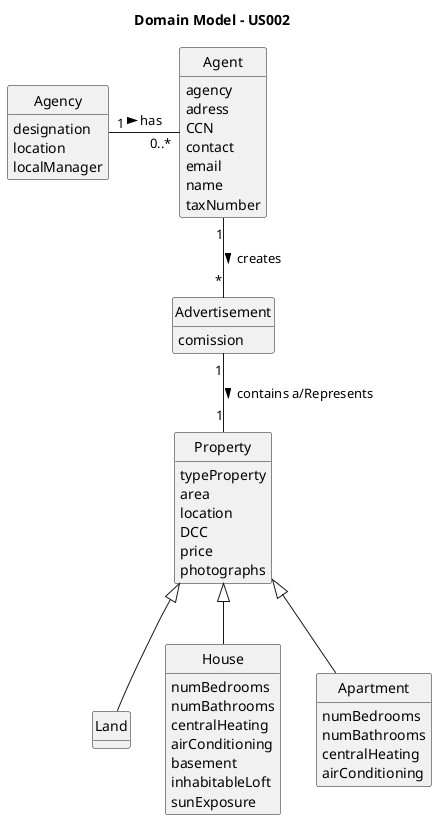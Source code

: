 @startuml
skinparam monochrome true
skinparam packageStyle rectangle
skinparam shadowing false

'left to right direction

skinparam classAttributeIconSize 0

hide circle
hide methods

title Domain Model - US002

class Agency {
    designation
    location
    localManager
}

class Advertisement {
    comission
}

class Land extends Property{

}

class House extends Property{
    numBedrooms
    numBathrooms
    centralHeating
    airConditioning
    basement
    inhabitableLoft
    sunExposure
}

class Apartment extends Property{
    numBedrooms
    numBathrooms
    centralHeating
    airConditioning
}

class Property{
    typeProperty
    area
    location
    DCC
    price
    photographs
}

class Agent {
    agency
    adress
    CCN
    contact
    email
    name
    taxNumber
}


Agency "1" - "0..*" Agent : has >
Agent "1" -- "*" Advertisement : creates >
Advertisement "1" -- "1" Property : contains a/Represents  >


@enduml
